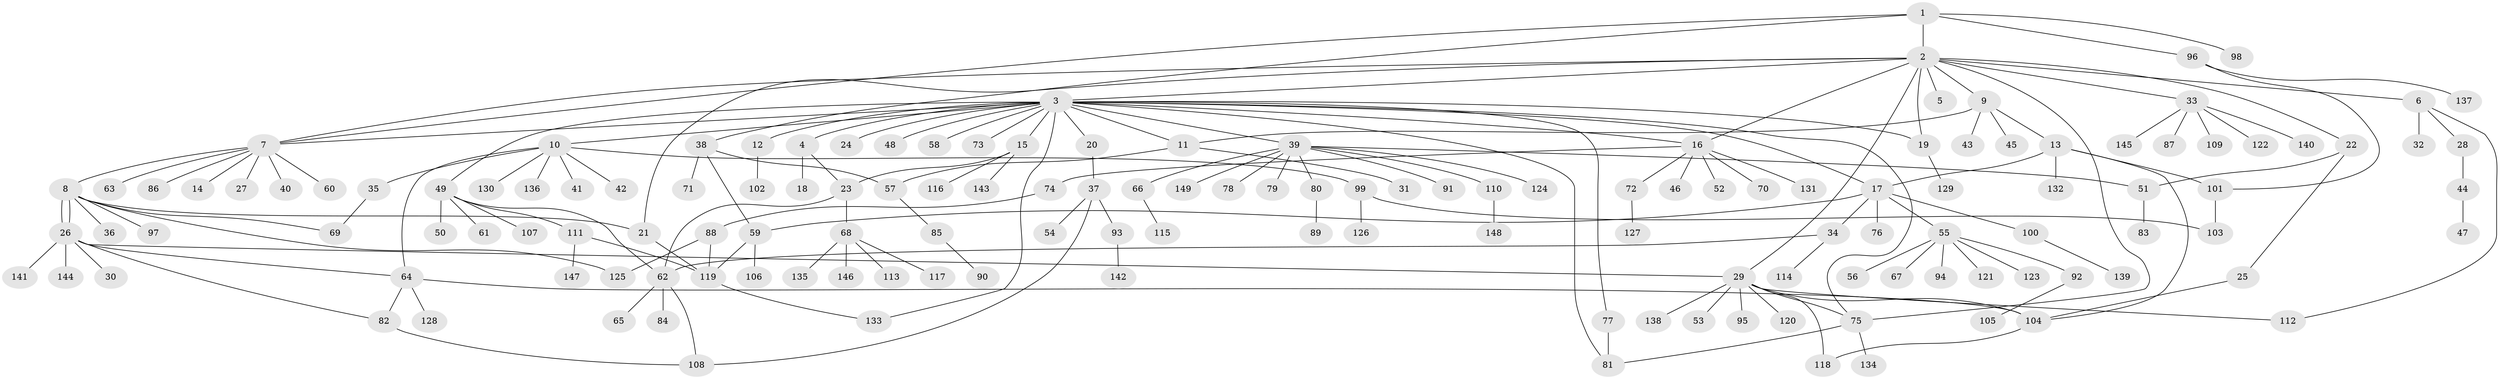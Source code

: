 // Generated by graph-tools (version 1.1) at 2025/01/03/09/25 03:01:54]
// undirected, 149 vertices, 184 edges
graph export_dot {
graph [start="1"]
  node [color=gray90,style=filled];
  1;
  2;
  3;
  4;
  5;
  6;
  7;
  8;
  9;
  10;
  11;
  12;
  13;
  14;
  15;
  16;
  17;
  18;
  19;
  20;
  21;
  22;
  23;
  24;
  25;
  26;
  27;
  28;
  29;
  30;
  31;
  32;
  33;
  34;
  35;
  36;
  37;
  38;
  39;
  40;
  41;
  42;
  43;
  44;
  45;
  46;
  47;
  48;
  49;
  50;
  51;
  52;
  53;
  54;
  55;
  56;
  57;
  58;
  59;
  60;
  61;
  62;
  63;
  64;
  65;
  66;
  67;
  68;
  69;
  70;
  71;
  72;
  73;
  74;
  75;
  76;
  77;
  78;
  79;
  80;
  81;
  82;
  83;
  84;
  85;
  86;
  87;
  88;
  89;
  90;
  91;
  92;
  93;
  94;
  95;
  96;
  97;
  98;
  99;
  100;
  101;
  102;
  103;
  104;
  105;
  106;
  107;
  108;
  109;
  110;
  111;
  112;
  113;
  114;
  115;
  116;
  117;
  118;
  119;
  120;
  121;
  122;
  123;
  124;
  125;
  126;
  127;
  128;
  129;
  130;
  131;
  132;
  133;
  134;
  135;
  136;
  137;
  138;
  139;
  140;
  141;
  142;
  143;
  144;
  145;
  146;
  147;
  148;
  149;
  1 -- 2;
  1 -- 7;
  1 -- 38;
  1 -- 96;
  1 -- 98;
  2 -- 3;
  2 -- 5;
  2 -- 6;
  2 -- 7;
  2 -- 9;
  2 -- 16;
  2 -- 19;
  2 -- 21;
  2 -- 22;
  2 -- 29;
  2 -- 33;
  2 -- 75;
  3 -- 4;
  3 -- 7;
  3 -- 10;
  3 -- 11;
  3 -- 12;
  3 -- 15;
  3 -- 16;
  3 -- 17;
  3 -- 19;
  3 -- 20;
  3 -- 24;
  3 -- 39;
  3 -- 48;
  3 -- 49;
  3 -- 58;
  3 -- 73;
  3 -- 75;
  3 -- 77;
  3 -- 81;
  3 -- 133;
  4 -- 18;
  4 -- 23;
  6 -- 28;
  6 -- 32;
  6 -- 112;
  7 -- 8;
  7 -- 14;
  7 -- 27;
  7 -- 40;
  7 -- 60;
  7 -- 63;
  7 -- 86;
  8 -- 21;
  8 -- 26;
  8 -- 26;
  8 -- 36;
  8 -- 69;
  8 -- 97;
  8 -- 125;
  9 -- 11;
  9 -- 13;
  9 -- 43;
  9 -- 45;
  10 -- 35;
  10 -- 41;
  10 -- 42;
  10 -- 64;
  10 -- 99;
  10 -- 130;
  10 -- 136;
  11 -- 31;
  11 -- 57;
  12 -- 102;
  13 -- 17;
  13 -- 101;
  13 -- 104;
  13 -- 132;
  15 -- 23;
  15 -- 116;
  15 -- 143;
  16 -- 46;
  16 -- 52;
  16 -- 70;
  16 -- 72;
  16 -- 74;
  16 -- 131;
  17 -- 34;
  17 -- 55;
  17 -- 59;
  17 -- 76;
  17 -- 100;
  19 -- 129;
  20 -- 37;
  21 -- 119;
  22 -- 25;
  22 -- 51;
  23 -- 62;
  23 -- 68;
  25 -- 104;
  26 -- 29;
  26 -- 30;
  26 -- 64;
  26 -- 82;
  26 -- 141;
  26 -- 144;
  28 -- 44;
  29 -- 53;
  29 -- 75;
  29 -- 95;
  29 -- 104;
  29 -- 112;
  29 -- 118;
  29 -- 120;
  29 -- 138;
  33 -- 87;
  33 -- 109;
  33 -- 122;
  33 -- 140;
  33 -- 145;
  34 -- 62;
  34 -- 114;
  35 -- 69;
  37 -- 54;
  37 -- 93;
  37 -- 108;
  38 -- 57;
  38 -- 59;
  38 -- 71;
  39 -- 51;
  39 -- 66;
  39 -- 78;
  39 -- 79;
  39 -- 80;
  39 -- 91;
  39 -- 110;
  39 -- 124;
  39 -- 149;
  44 -- 47;
  49 -- 50;
  49 -- 61;
  49 -- 62;
  49 -- 107;
  49 -- 111;
  51 -- 83;
  55 -- 56;
  55 -- 67;
  55 -- 92;
  55 -- 94;
  55 -- 121;
  55 -- 123;
  57 -- 85;
  59 -- 106;
  59 -- 119;
  62 -- 65;
  62 -- 84;
  62 -- 108;
  64 -- 82;
  64 -- 104;
  64 -- 128;
  66 -- 115;
  68 -- 113;
  68 -- 117;
  68 -- 135;
  68 -- 146;
  72 -- 127;
  74 -- 88;
  75 -- 81;
  75 -- 134;
  77 -- 81;
  80 -- 89;
  82 -- 108;
  85 -- 90;
  88 -- 119;
  88 -- 125;
  92 -- 105;
  93 -- 142;
  96 -- 101;
  96 -- 137;
  99 -- 103;
  99 -- 126;
  100 -- 139;
  101 -- 103;
  104 -- 118;
  110 -- 148;
  111 -- 119;
  111 -- 147;
  119 -- 133;
}
